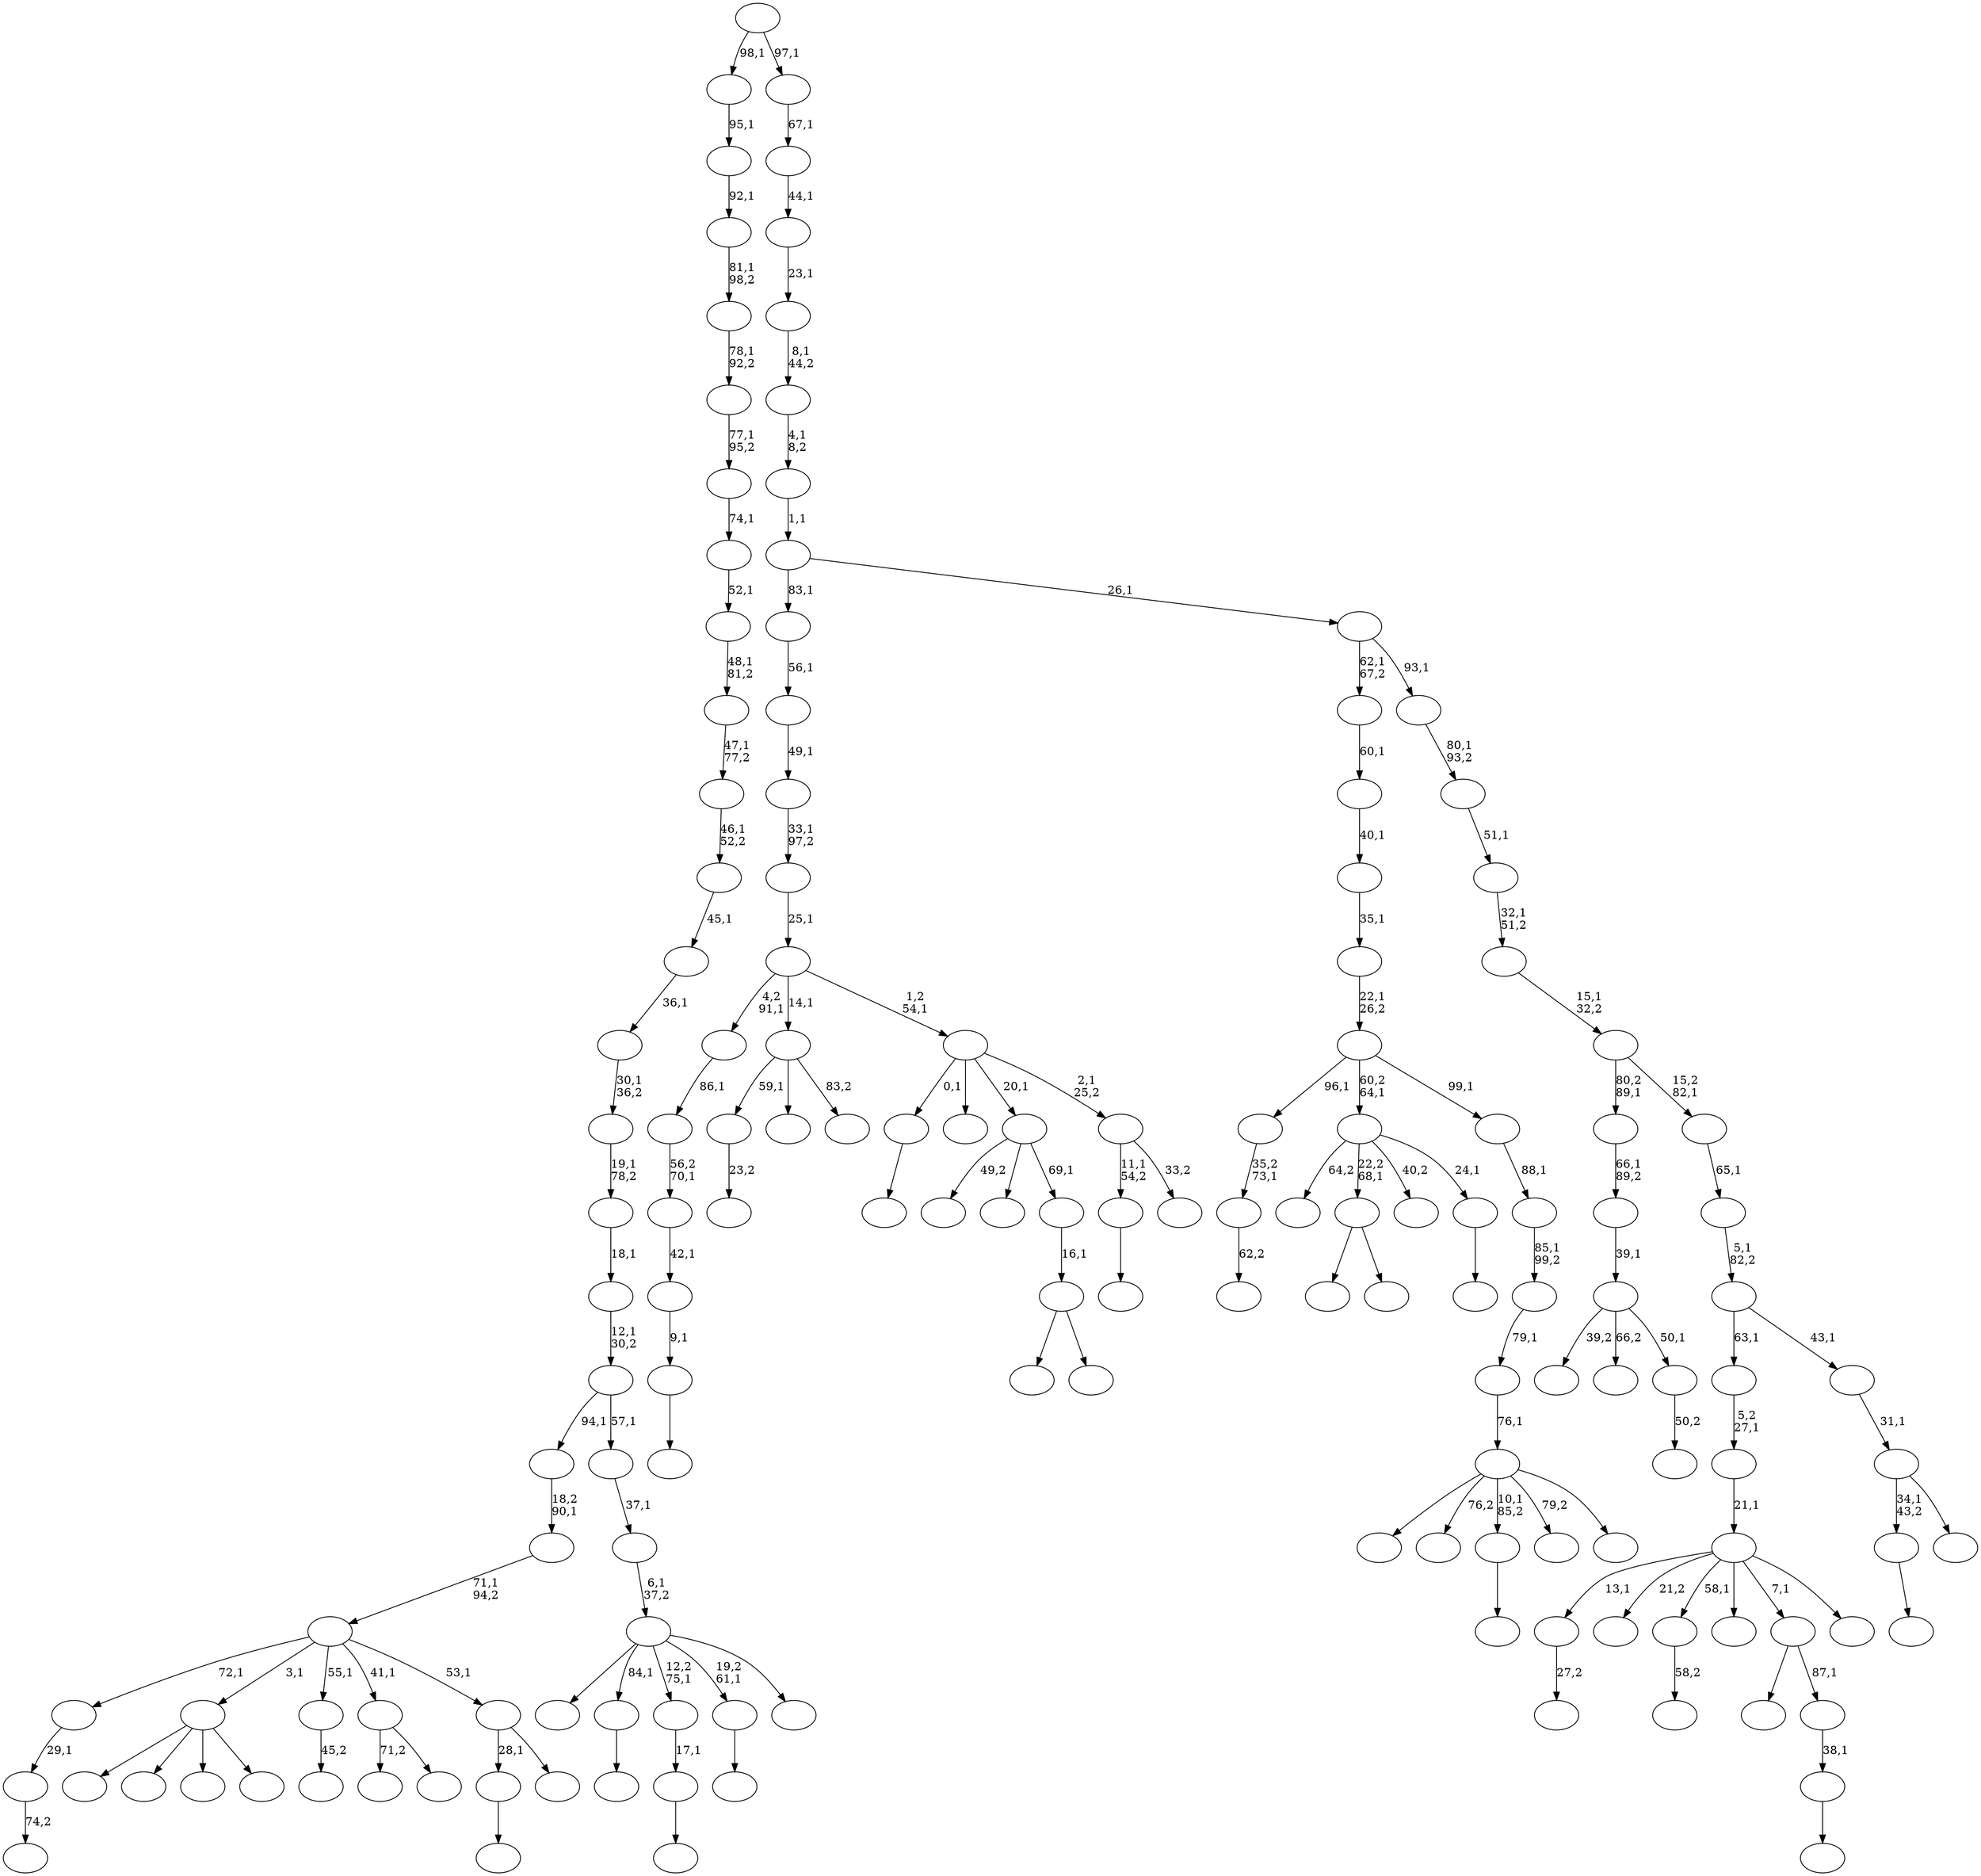 digraph T {
	150 [label=""]
	149 [label=""]
	148 [label=""]
	147 [label=""]
	146 [label=""]
	145 [label=""]
	144 [label=""]
	143 [label=""]
	142 [label=""]
	141 [label=""]
	140 [label=""]
	139 [label=""]
	138 [label=""]
	137 [label=""]
	136 [label=""]
	135 [label=""]
	134 [label=""]
	133 [label=""]
	132 [label=""]
	131 [label=""]
	130 [label=""]
	129 [label=""]
	128 [label=""]
	127 [label=""]
	126 [label=""]
	125 [label=""]
	124 [label=""]
	123 [label=""]
	122 [label=""]
	121 [label=""]
	120 [label=""]
	119 [label=""]
	118 [label=""]
	117 [label=""]
	116 [label=""]
	115 [label=""]
	114 [label=""]
	113 [label=""]
	112 [label=""]
	111 [label=""]
	110 [label=""]
	109 [label=""]
	108 [label=""]
	107 [label=""]
	106 [label=""]
	105 [label=""]
	104 [label=""]
	103 [label=""]
	102 [label=""]
	101 [label=""]
	100 [label=""]
	99 [label=""]
	98 [label=""]
	97 [label=""]
	96 [label=""]
	95 [label=""]
	94 [label=""]
	93 [label=""]
	92 [label=""]
	91 [label=""]
	90 [label=""]
	89 [label=""]
	88 [label=""]
	87 [label=""]
	86 [label=""]
	85 [label=""]
	84 [label=""]
	83 [label=""]
	82 [label=""]
	81 [label=""]
	80 [label=""]
	79 [label=""]
	78 [label=""]
	77 [label=""]
	76 [label=""]
	75 [label=""]
	74 [label=""]
	73 [label=""]
	72 [label=""]
	71 [label=""]
	70 [label=""]
	69 [label=""]
	68 [label=""]
	67 [label=""]
	66 [label=""]
	65 [label=""]
	64 [label=""]
	63 [label=""]
	62 [label=""]
	61 [label=""]
	60 [label=""]
	59 [label=""]
	58 [label=""]
	57 [label=""]
	56 [label=""]
	55 [label=""]
	54 [label=""]
	53 [label=""]
	52 [label=""]
	51 [label=""]
	50 [label=""]
	49 [label=""]
	48 [label=""]
	47 [label=""]
	46 [label=""]
	45 [label=""]
	44 [label=""]
	43 [label=""]
	42 [label=""]
	41 [label=""]
	40 [label=""]
	39 [label=""]
	38 [label=""]
	37 [label=""]
	36 [label=""]
	35 [label=""]
	34 [label=""]
	33 [label=""]
	32 [label=""]
	31 [label=""]
	30 [label=""]
	29 [label=""]
	28 [label=""]
	27 [label=""]
	26 [label=""]
	25 [label=""]
	24 [label=""]
	23 [label=""]
	22 [label=""]
	21 [label=""]
	20 [label=""]
	19 [label=""]
	18 [label=""]
	17 [label=""]
	16 [label=""]
	15 [label=""]
	14 [label=""]
	13 [label=""]
	12 [label=""]
	11 [label=""]
	10 [label=""]
	9 [label=""]
	8 [label=""]
	7 [label=""]
	6 [label=""]
	5 [label=""]
	4 [label=""]
	3 [label=""]
	2 [label=""]
	1 [label=""]
	0 [label=""]
	146 -> 147 [label=""]
	143 -> 144 [label=""]
	138 -> 139 [label=""]
	136 -> 137 [label="27,2"]
	132 -> 133 [label=""]
	129 -> 130 [label=""]
	128 -> 129 [label="17,1"]
	126 -> 127 [label="58,2"]
	124 -> 149 [label=""]
	124 -> 125 [label=""]
	121 -> 122 [label=""]
	118 -> 119 [label="23,2"]
	116 -> 117 [label="74,2"]
	115 -> 116 [label="29,1"]
	113 -> 114 [label=""]
	109 -> 110 [label="50,2"]
	108 -> 140 [label="39,2"]
	108 -> 112 [label="66,2"]
	108 -> 109 [label="50,1"]
	107 -> 108 [label="39,1"]
	106 -> 107 [label="66,1\n89,2"]
	104 -> 135 [label=""]
	104 -> 123 [label=""]
	104 -> 111 [label=""]
	104 -> 105 [label=""]
	101 -> 102 [label="45,2"]
	97 -> 98 [label=""]
	96 -> 97 [label="9,1"]
	95 -> 96 [label="42,1"]
	94 -> 95 [label="56,2\n70,1"]
	93 -> 94 [label="86,1"]
	89 -> 118 [label="59,1"]
	89 -> 99 [label=""]
	89 -> 90 [label="83,2"]
	86 -> 87 [label="62,2"]
	85 -> 86 [label="35,2\n73,1"]
	83 -> 84 [label=""]
	82 -> 83 [label="38,1"]
	81 -> 91 [label=""]
	81 -> 82 [label="87,1"]
	79 -> 100 [label=""]
	79 -> 80 [label=""]
	78 -> 79 [label="16,1"]
	77 -> 150 [label="49,2"]
	77 -> 148 [label=""]
	77 -> 78 [label="69,1"]
	75 -> 76 [label=""]
	74 -> 131 [label="64,2"]
	74 -> 124 [label="22,2\n68,1"]
	74 -> 88 [label="40,2"]
	74 -> 75 [label="24,1"]
	71 -> 73 [label="71,2"]
	71 -> 72 [label=""]
	69 -> 70 [label=""]
	67 -> 146 [label="28,1"]
	67 -> 68 [label=""]
	66 -> 115 [label="72,1"]
	66 -> 104 [label="3,1"]
	66 -> 101 [label="55,1"]
	66 -> 71 [label="41,1"]
	66 -> 67 [label="53,1"]
	65 -> 66 [label="71,1\n94,2"]
	64 -> 65 [label="18,2\n90,1"]
	62 -> 136 [label="13,1"]
	62 -> 134 [label="21,2"]
	62 -> 126 [label="58,1"]
	62 -> 92 [label=""]
	62 -> 81 [label="7,1"]
	62 -> 63 [label=""]
	61 -> 62 [label="21,1"]
	60 -> 61 [label="5,2\n27,1"]
	58 -> 143 [label="11,1\n54,2"]
	58 -> 59 [label="33,2"]
	57 -> 138 [label="0,1"]
	57 -> 120 [label=""]
	57 -> 77 [label="20,1"]
	57 -> 58 [label="2,1\n25,2"]
	56 -> 93 [label="4,2\n91,1"]
	56 -> 89 [label="14,1"]
	56 -> 57 [label="1,2\n54,1"]
	55 -> 56 [label="25,1"]
	54 -> 55 [label="33,1\n97,2"]
	53 -> 54 [label="49,1"]
	52 -> 53 [label="56,1"]
	50 -> 142 [label=""]
	50 -> 141 [label="76,2"]
	50 -> 113 [label="10,1\n85,2"]
	50 -> 103 [label="79,2"]
	50 -> 51 [label=""]
	49 -> 50 [label="76,1"]
	48 -> 49 [label="79,1"]
	47 -> 48 [label="85,1\n99,2"]
	46 -> 47 [label="88,1"]
	45 -> 85 [label="96,1"]
	45 -> 74 [label="60,2\n64,1"]
	45 -> 46 [label="99,1"]
	44 -> 45 [label="22,1\n26,2"]
	43 -> 44 [label="35,1"]
	42 -> 43 [label="40,1"]
	41 -> 42 [label="60,1"]
	39 -> 145 [label=""]
	39 -> 132 [label="84,1"]
	39 -> 128 [label="12,2\n75,1"]
	39 -> 69 [label="19,2\n61,1"]
	39 -> 40 [label=""]
	38 -> 39 [label="6,1\n37,2"]
	37 -> 38 [label="37,1"]
	36 -> 64 [label="94,1"]
	36 -> 37 [label="57,1"]
	35 -> 36 [label="12,1\n30,2"]
	34 -> 35 [label="18,1"]
	33 -> 34 [label="19,1\n78,2"]
	32 -> 33 [label="30,1\n36,2"]
	31 -> 32 [label="36,1"]
	30 -> 31 [label="45,1"]
	29 -> 30 [label="46,1\n52,2"]
	28 -> 29 [label="47,1\n77,2"]
	27 -> 28 [label="48,1\n81,2"]
	26 -> 27 [label="52,1"]
	25 -> 26 [label="74,1"]
	24 -> 25 [label="77,1\n95,2"]
	23 -> 24 [label="78,1\n92,2"]
	22 -> 23 [label="81,1\n98,2"]
	21 -> 22 [label="92,1"]
	20 -> 21 [label="95,1"]
	18 -> 121 [label="34,1\n43,2"]
	18 -> 19 [label=""]
	17 -> 18 [label="31,1"]
	16 -> 60 [label="63,1"]
	16 -> 17 [label="43,1"]
	15 -> 16 [label="5,1\n82,2"]
	14 -> 15 [label="65,1"]
	13 -> 106 [label="80,2\n89,1"]
	13 -> 14 [label="15,2\n82,1"]
	12 -> 13 [label="15,1\n32,2"]
	11 -> 12 [label="32,1\n51,2"]
	10 -> 11 [label="51,1"]
	9 -> 10 [label="80,1\n93,2"]
	8 -> 41 [label="62,1\n67,2"]
	8 -> 9 [label="93,1"]
	7 -> 52 [label="83,1"]
	7 -> 8 [label="26,1"]
	6 -> 7 [label="1,1"]
	5 -> 6 [label="4,1\n8,2"]
	4 -> 5 [label="8,1\n44,2"]
	3 -> 4 [label="23,1"]
	2 -> 3 [label="44,1"]
	1 -> 2 [label="67,1"]
	0 -> 20 [label="98,1"]
	0 -> 1 [label="97,1"]
}
